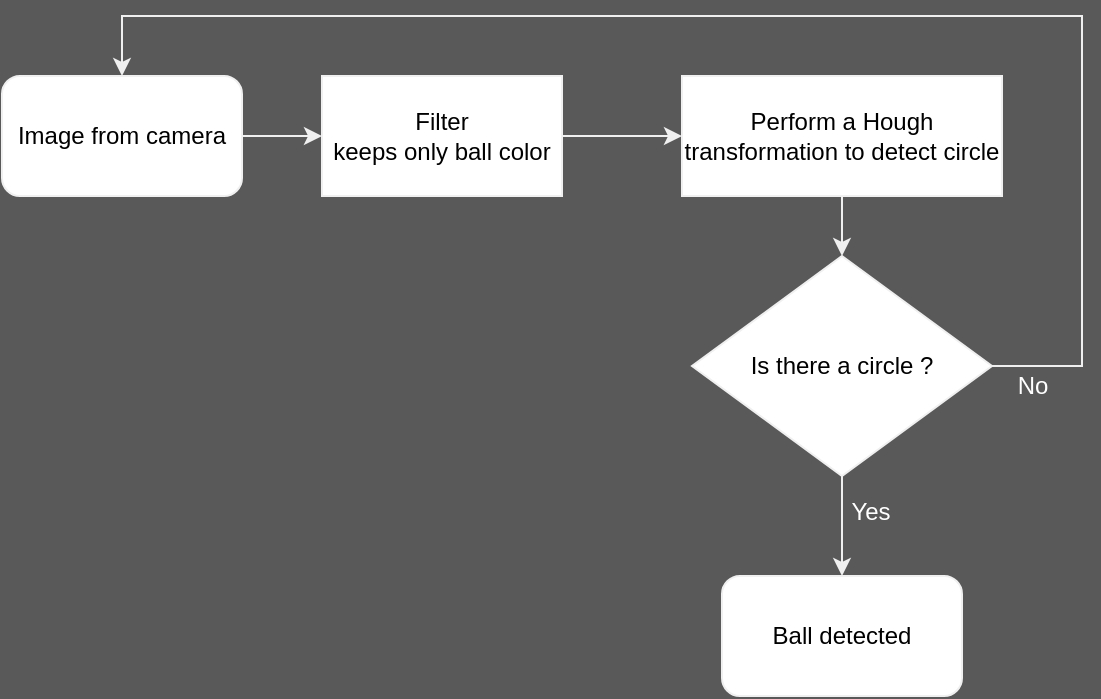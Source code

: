 <mxfile version="20.2.3" type="device"><diagram id="rgNKETO4LL9rro7U-YMS" name="Page-1"><mxGraphModel dx="716" dy="508" grid="0" gridSize="10" guides="1" tooltips="1" connect="1" arrows="1" fold="1" page="1" pageScale="1" pageWidth="827" pageHeight="1169" background="#595959" math="0" shadow="0"><root><mxCell id="0"/><mxCell id="1" parent="0"/><mxCell id="sjuahTZtt62uDOzR5MIJ-4" style="edgeStyle=orthogonalEdgeStyle;rounded=0;orthogonalLoop=1;jettySize=auto;html=1;exitX=1;exitY=0.5;exitDx=0;exitDy=0;entryX=0;entryY=0.5;entryDx=0;entryDy=0;fontColor=#FFFFFF;strokeColor=#F0F0F0;" parent="1" source="sjuahTZtt62uDOzR5MIJ-2" target="sjuahTZtt62uDOzR5MIJ-3" edge="1"><mxGeometry relative="1" as="geometry"/></mxCell><mxCell id="sjuahTZtt62uDOzR5MIJ-2" value="Image from camera" style="rounded=1;whiteSpace=wrap;html=1;strokeColor=#F0F0F0;" parent="1" vertex="1"><mxGeometry x="160" y="230" width="120" height="60" as="geometry"/></mxCell><mxCell id="sjuahTZtt62uDOzR5MIJ-6" style="edgeStyle=orthogonalEdgeStyle;rounded=0;orthogonalLoop=1;jettySize=auto;html=1;entryX=0;entryY=0.5;entryDx=0;entryDy=0;fontColor=#FFFFFF;strokeColor=#F0F0F0;" parent="1" source="sjuahTZtt62uDOzR5MIJ-3" edge="1" target="sjuahTZtt62uDOzR5MIJ-24"><mxGeometry relative="1" as="geometry"><mxPoint x="480" y="270" as="targetPoint"/></mxGeometry></mxCell><mxCell id="sjuahTZtt62uDOzR5MIJ-3" value="Filter&lt;br&gt;keeps only ball color" style="rounded=0;whiteSpace=wrap;html=1;strokeColor=#F0F0F0;" parent="1" vertex="1"><mxGeometry x="320" y="230" width="120" height="60" as="geometry"/></mxCell><mxCell id="sjuahTZtt62uDOzR5MIJ-29" style="edgeStyle=orthogonalEdgeStyle;rounded=0;orthogonalLoop=1;jettySize=auto;html=1;exitX=0.5;exitY=1;exitDx=0;exitDy=0;entryX=0.5;entryY=0;entryDx=0;entryDy=0;fontColor=#FFFFFF;strokeColor=#F0F0F0;" parent="1" source="sjuahTZtt62uDOzR5MIJ-23" target="sjuahTZtt62uDOzR5MIJ-27" edge="1"><mxGeometry relative="1" as="geometry"/></mxCell><mxCell id="sjuahTZtt62uDOzR5MIJ-23" value="Is there a circle ?" style="rhombus;whiteSpace=wrap;html=1;strokeColor=#F0F0F0;" parent="1" vertex="1"><mxGeometry x="505" y="320" width="150" height="110" as="geometry"/></mxCell><mxCell id="sjuahTZtt62uDOzR5MIJ-25" style="edgeStyle=orthogonalEdgeStyle;rounded=0;orthogonalLoop=1;jettySize=auto;html=1;exitX=0.5;exitY=1;exitDx=0;exitDy=0;entryX=0.5;entryY=0;entryDx=0;entryDy=0;fontColor=#FFFFFF;strokeColor=#F0F0F0;" parent="1" source="sjuahTZtt62uDOzR5MIJ-24" target="sjuahTZtt62uDOzR5MIJ-23" edge="1"><mxGeometry relative="1" as="geometry"/></mxCell><mxCell id="sjuahTZtt62uDOzR5MIJ-24" value="Perform a Hough transformation to detect circle" style="whiteSpace=wrap;html=1;strokeColor=#F0F0F0;" parent="1" vertex="1"><mxGeometry x="500" y="230" width="160" height="60" as="geometry"/></mxCell><mxCell id="sjuahTZtt62uDOzR5MIJ-27" value="Ball detected" style="rounded=1;whiteSpace=wrap;html=1;strokeColor=#F0F0F0;" parent="1" vertex="1"><mxGeometry x="520" y="480" width="120" height="60" as="geometry"/></mxCell><mxCell id="sjuahTZtt62uDOzR5MIJ-30" value="Yes" style="text;html=1;align=center;verticalAlign=middle;resizable=0;points=[];autosize=1;strokeColor=none;fillColor=none;fontColor=#FFFFFF;" parent="1" vertex="1"><mxGeometry x="574" y="433" width="40" height="30" as="geometry"/></mxCell><mxCell id="18GBXLvIu8_5XAr0Dhxx-1" value="" style="edgeStyle=orthogonalEdgeStyle;rounded=0;orthogonalLoop=1;jettySize=auto;html=1;exitX=1;exitY=0.5;exitDx=0;exitDy=0;entryX=0.5;entryY=0;entryDx=0;entryDy=0;endArrow=classic;endFill=1;fontColor=#FFFFFF;strokeColor=#F0F0F0;" edge="1" parent="1" source="sjuahTZtt62uDOzR5MIJ-23" target="sjuahTZtt62uDOzR5MIJ-2"><mxGeometry relative="1" as="geometry"><mxPoint x="655" y="375" as="sourcePoint"/><mxPoint x="740" y="380" as="targetPoint"/><Array as="points"><mxPoint x="700" y="375"/><mxPoint x="700" y="200"/><mxPoint x="220" y="200"/></Array></mxGeometry></mxCell><mxCell id="18GBXLvIu8_5XAr0Dhxx-3" value="No" style="text;html=1;align=center;verticalAlign=middle;resizable=0;points=[];autosize=1;strokeColor=none;fillColor=none;fontColor=#FFFFFF;" vertex="1" parent="1"><mxGeometry x="655" y="370" width="40" height="30" as="geometry"/></mxCell></root></mxGraphModel></diagram></mxfile>